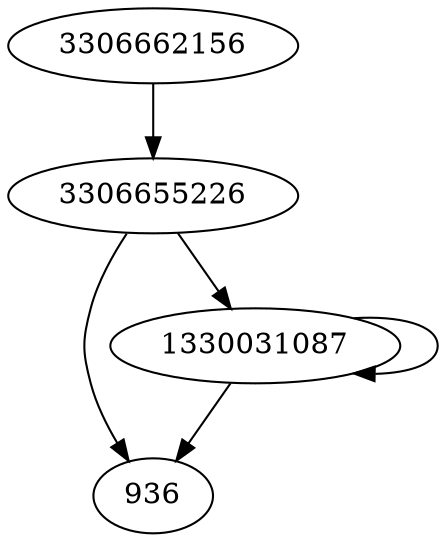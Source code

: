 digraph  {
936;
3306655226;
3306662156;
1330031087;
3306655226 -> 936;
3306655226 -> 1330031087;
3306662156 -> 3306655226;
1330031087 -> 936;
1330031087 -> 1330031087;
}
